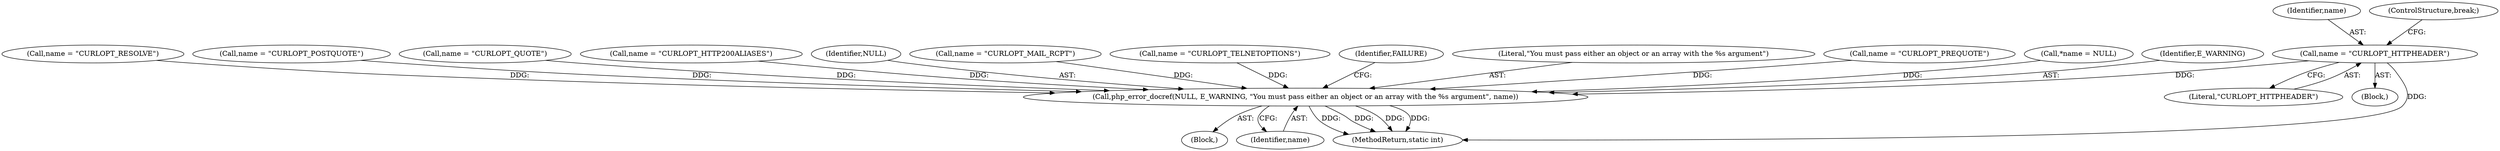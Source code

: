 digraph "0_php_124fb22a13fafa3648e4e15b4f207c7096d8155e@pointer" {
"1000882" [label="(Call,name = \"CURLOPT_HTTPHEADER\")"];
"1000921" [label="(Call,php_error_docref(NULL, E_WARNING, \"You must pass either an object or an array with the %s argument\", name))"];
"1000917" [label="(Call,name = \"CURLOPT_RESOLVE\")"];
"1000897" [label="(Call,name = \"CURLOPT_POSTQUOTE\")"];
"1000884" [label="(Literal,\"CURLOPT_HTTPHEADER\")"];
"1000887" [label="(Call,name = \"CURLOPT_QUOTE\")"];
"1000883" [label="(Identifier,name)"];
"1000892" [label="(Call,name = \"CURLOPT_HTTP200ALIASES\")"];
"1000880" [label="(Block,)"];
"1000882" [label="(Call,name = \"CURLOPT_HTTPHEADER\")"];
"1000922" [label="(Identifier,NULL)"];
"1000873" [label="(Block,)"];
"1000885" [label="(ControlStructure,break;)"];
"1000912" [label="(Call,name = \"CURLOPT_MAIL_RCPT\")"];
"1000907" [label="(Call,name = \"CURLOPT_TELNETOPTIONS\")"];
"1000921" [label="(Call,php_error_docref(NULL, E_WARNING, \"You must pass either an object or an array with the %s argument\", name))"];
"1000927" [label="(Identifier,FAILURE)"];
"1000925" [label="(Identifier,name)"];
"1000924" [label="(Literal,\"You must pass either an object or an array with the %s argument\")"];
"1001927" [label="(MethodReturn,static int)"];
"1000902" [label="(Call,name = \"CURLOPT_PREQUOTE\")"];
"1000875" [label="(Call,*name = NULL)"];
"1000923" [label="(Identifier,E_WARNING)"];
"1000882" -> "1000880"  [label="AST: "];
"1000882" -> "1000884"  [label="CFG: "];
"1000883" -> "1000882"  [label="AST: "];
"1000884" -> "1000882"  [label="AST: "];
"1000885" -> "1000882"  [label="CFG: "];
"1000882" -> "1001927"  [label="DDG: "];
"1000882" -> "1000921"  [label="DDG: "];
"1000921" -> "1000873"  [label="AST: "];
"1000921" -> "1000925"  [label="CFG: "];
"1000922" -> "1000921"  [label="AST: "];
"1000923" -> "1000921"  [label="AST: "];
"1000924" -> "1000921"  [label="AST: "];
"1000925" -> "1000921"  [label="AST: "];
"1000927" -> "1000921"  [label="CFG: "];
"1000921" -> "1001927"  [label="DDG: "];
"1000921" -> "1001927"  [label="DDG: "];
"1000921" -> "1001927"  [label="DDG: "];
"1000921" -> "1001927"  [label="DDG: "];
"1000917" -> "1000921"  [label="DDG: "];
"1000907" -> "1000921"  [label="DDG: "];
"1000897" -> "1000921"  [label="DDG: "];
"1000875" -> "1000921"  [label="DDG: "];
"1000887" -> "1000921"  [label="DDG: "];
"1000902" -> "1000921"  [label="DDG: "];
"1000912" -> "1000921"  [label="DDG: "];
"1000892" -> "1000921"  [label="DDG: "];
}
